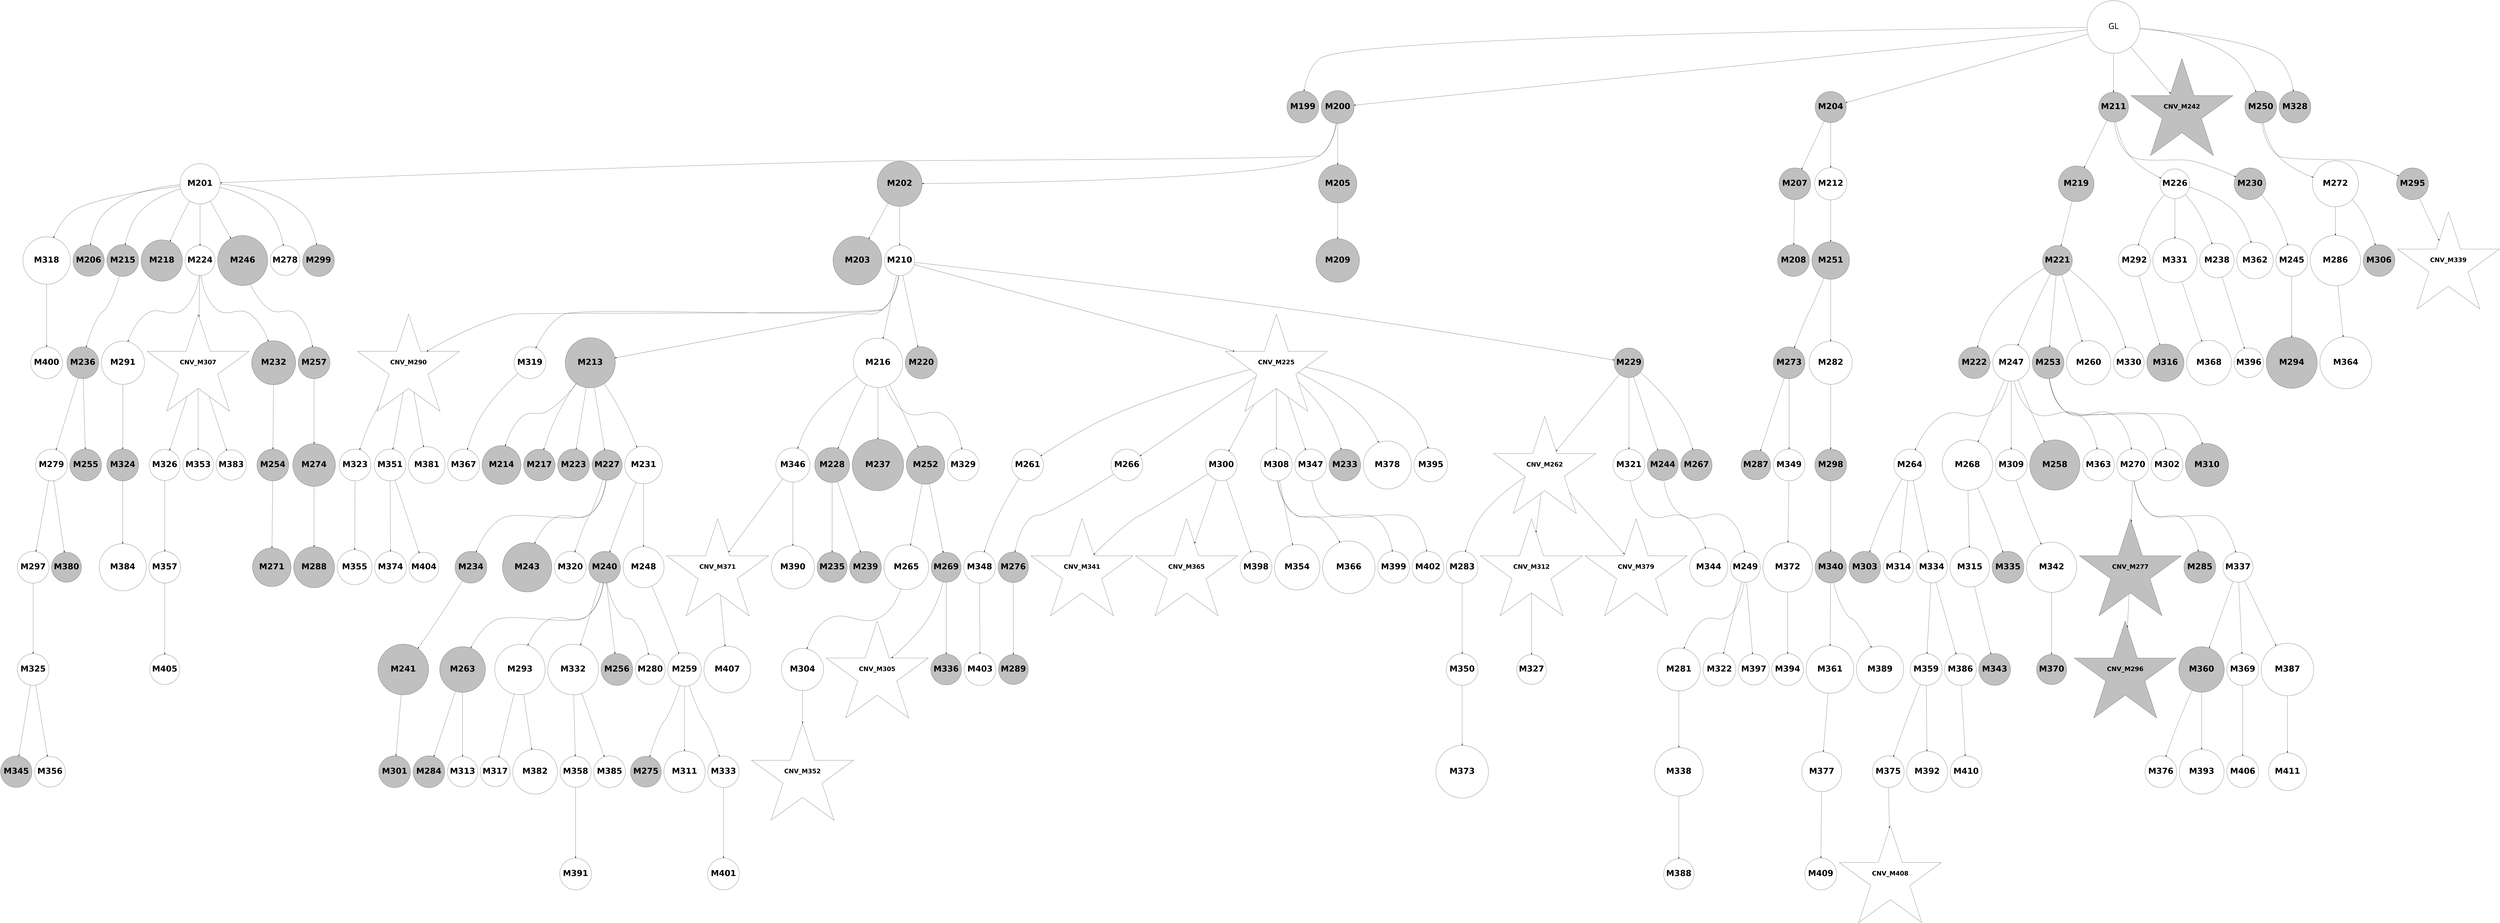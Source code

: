 digraph G { 
256 -> 273;
259 -> 276;
261 -> 277;
261 -> 313;
261 -> 335;
263 -> 350;
264 -> 285;
264 -> 314;
264 -> 381;
265 -> 286;
265 -> 315;
266 -> 305;
266 -> 316;
266 -> 336;
267 -> 306;
268 -> 278;
270 -> 317;
270 -> 337;
271 -> 307;
271 -> 338;
272 -> 279;
272 -> 287;
272 -> 339;
274 -> 288;
274 -> 308;
275 -> 289;
275 -> 351;
276 -> 290;
278 -> 291;
279 -> 298;
281 -> 299;
281 -> 382;
283 -> 340;
284 -> 300;
285 -> 352;
288 -> 366;
292 -> 325;
292 -> 353;
292 -> 383;
293 -> 326;
294 -> 318;
295 -> 319;
295 -> 384;
297 -> 341;
299 -> 327;
300 -> 342;
302 -> 343;
302 -> 367;
302 -> 400;
306 -> 354;
309 -> 328;
309 -> 355;
309 -> 385;
310 -> 356;
310 -> 368;
310 -> 401;
311 -> 344;
314 -> 329;
317 -> 345;
320 -> 402;
321 -> 369;
323 -> 346;
325 -> 357;
326 -> 386;
327 -> 347;
327 -> 358;
328 -> 359;
333 -> 370;
334 -> 360;
334 -> 387;
335 -> 403;
336 -> 361;
336 -> 388;
339 -> 362;
339 -> 371;
339 -> 389;
340 -> 390;
342 -> 363;
342 -> 391;
344 -> 372;
348 -> 373;
348 -> 392;
349 -> 404;
350 -> 405;
351 -> 374;
352 -> 375;
353 -> 376;
353 -> 406;
359 -> 407;
360 -> 393;
361 -> 377;
361 -> 394;
362 -> 378;
362 -> 395;
363 -> 379;
371 -> 408;
373 -> 409;
374 -> 396;
377 -> 410;
379 -> 411;
388 -> 412;
389 -> 413;
200 -> 201;
200 -> 202;
200 -> 206;
200 -> 213;
200 -> 244;
200 -> 252;
200 -> 330;
202 -> 203;
202 -> 204;
202 -> 207;
203 -> 208;
203 -> 217;
203 -> 220;
203 -> 226;
203 -> 248;
203 -> 280;
203 -> 301;
203 -> 320;
204 -> 205;
204 -> 212;
206 -> 209;
206 -> 214;
207 -> 211;
209 -> 210;
212 -> 215;
212 -> 218;
212 -> 222;
212 -> 227;
212 -> 231;
212 -> 292;
212 -> 321;
213 -> 221;
213 -> 228;
213 -> 232;
214 -> 253;
215 -> 216;
215 -> 219;
215 -> 225;
215 -> 229;
215 -> 233;
217 -> 238;
218 -> 230;
218 -> 239;
218 -> 254;
218 -> 331;
218 -> 348;
221 -> 223;
223 -> 224;
223 -> 249;
223 -> 255;
223 -> 262;
223 -> 332;
226 -> 234;
226 -> 293;
226 -> 309;
227 -> 235;
227 -> 263;
227 -> 268;
227 -> 302;
227 -> 310;
227 -> 349;
227 -> 380;
227 -> 397;
228 -> 240;
228 -> 294;
228 -> 333;
228 -> 364;
229 -> 236;
229 -> 245;
229 -> 322;
230 -> 237;
230 -> 241;
231 -> 246;
231 -> 264;
231 -> 269;
231 -> 323;
232 -> 247;
233 -> 242;
233 -> 250;
234 -> 256;
236 -> 243;
238 -> 257;
238 -> 281;
240 -> 398;
242 -> 258;
242 -> 265;
242 -> 282;
242 -> 295;
242 -> 334;
243 -> 303;
246 -> 251;
247 -> 296;
248 -> 259;
249 -> 260;
249 -> 266;
249 -> 270;
249 -> 311;
249 -> 365;
250 -> 261;
251 -> 283;
251 -> 324;
251 -> 399;
252 -> 274;
252 -> 297;
253 -> 275;
253 -> 284;
254 -> 267;
254 -> 271;
255 -> 272;
255 -> 304;
255 -> 312;
200 [label="GL" fontname="arial-bold" fontsize=56 width=5 height=5];
201 [shape=circle style=filled fillcolor=grey fontname="helvetica-bold" fontsize=56 label="M199" width=0.26 height=2 ];
202 [shape=circle style=filled fillcolor=grey fontname="helvetica-bold" fontsize=56 label="M200" width=3.11 height=2 ];
203 [shape=circle style=filled fillcolor=white fontname="helvetica-bold" fontsize=56 label="M201" width=3.82 height=2 ];
204 [shape=circle style=filled fillcolor=grey fontname="helvetica-bold" fontsize=56 label="M202" width=4.27 height=2 ];
205 [shape=circle style=filled fillcolor=grey fontname="helvetica-bold" fontsize=56 label="M203" width=4.63 height=2 ];
206 [shape=circle style=filled fillcolor=grey fontname="helvetica-bold" fontsize=56 label="M204" width=2.13 height=2 ];
207 [shape=circle style=filled fillcolor=grey fontname="helvetica-bold" fontsize=56 label="M205" width=3.63 height=2 ];
208 [shape=circle style=filled fillcolor=grey fontname="helvetica-bold" fontsize=56 label="M206" width=2.1 height=2 ];
209 [shape=circle style=filled fillcolor=grey fontname="helvetica-bold" fontsize=56 label="M207" width=1.44 height=2 ];
210 [shape=circle style=filled fillcolor=grey fontname="helvetica-bold" fontsize=56 label="M208" width=0.52 height=2 ];
211 [shape=circle style=filled fillcolor=grey fontname="helvetica-bold" fontsize=56 label="M209" width=4.12 height=2 ];
212 [shape=circle style=filled fillcolor=white fontname="helvetica-bold" fontsize=56 label="M210" width=2.43 height=2 ];
213 [shape=circle style=filled fillcolor=grey fontname="helvetica-bold" fontsize=56 label="M211" width=2.71 height=2 ];
214 [shape=circle style=filled fillcolor=white fontname="helvetica-bold" fontsize=56 label="M212" width=3.05 height=2 ];
215 [shape=circle style=filled fillcolor=grey fontname="helvetica-bold" fontsize=56 label="M213" width=4.75 height=2 ];
216 [shape=circle style=filled fillcolor=grey fontname="helvetica-bold" fontsize=56 label="M214" width=3.68 height=2 ];
217 [shape=circle style=filled fillcolor=grey fontname="helvetica-bold" fontsize=56 label="M215" width=1.21 height=2 ];
218 [shape=circle style=filled fillcolor=white fontname="helvetica-bold" fontsize=56 label="M216" width=4.68 height=2 ];
219 [shape=circle style=filled fillcolor=grey fontname="helvetica-bold" fontsize=56 label="M217" width=2.04 height=2 ];
220 [shape=circle style=filled fillcolor=grey fontname="helvetica-bold" fontsize=56 label="M218" width=3.92 height=2 ];
221 [shape=circle style=filled fillcolor=grey fontname="helvetica-bold" fontsize=56 label="M219" width=3.38 height=2 ];
222 [shape=circle style=filled fillcolor=grey fontname="helvetica-bold" fontsize=56 label="M220" width=3.04 height=2 ];
223 [shape=circle style=filled fillcolor=grey fontname="helvetica-bold" fontsize=56 label="M221" width=2.66 height=2 ];
224 [shape=circle style=filled fillcolor=grey fontname="helvetica-bold" fontsize=56 label="M222" width=2.99 height=2 ];
225 [shape=circle style=filled fillcolor=grey fontname="helvetica-bold" fontsize=56 label="M223" width=0.65 height=2 ];
226 [shape=circle style=filled fillcolor=white fontname="helvetica-bold" fontsize=56 label="M224" width=2.52 height=2 ];
227 [shape=star style=filled fillcolor=white fontname="helvetica-bold" fontsize=42 label="CNV_M225"];
228 [shape=circle style=filled fillcolor=white fontname="helvetica-bold" fontsize=56 label="M226" width=2.61 height=2 ];
229 [shape=circle style=filled fillcolor=grey fontname="helvetica-bold" fontsize=56 label="M227" width=2.86 height=2 ];
230 [shape=circle style=filled fillcolor=grey fontname="helvetica-bold" fontsize=56 label="M228" width=3.3 height=2 ];
231 [shape=circle style=filled fillcolor=grey fontname="helvetica-bold" fontsize=56 label="M229" width=2.76 height=2 ];
232 [shape=circle style=filled fillcolor=grey fontname="helvetica-bold" fontsize=56 label="M230" width=1.71 height=2 ];
233 [shape=circle style=filled fillcolor=white fontname="helvetica-bold" fontsize=56 label="M231" width=3.56 height=2 ];
234 [shape=circle style=filled fillcolor=grey fontname="helvetica-bold" fontsize=56 label="M232" width=4.17 height=2 ];
235 [shape=circle style=filled fillcolor=grey fontname="helvetica-bold" fontsize=56 label="M233" width=1.28 height=2 ];
236 [shape=circle style=filled fillcolor=grey fontname="helvetica-bold" fontsize=56 label="M234" width=1.77 height=2 ];
237 [shape=circle style=filled fillcolor=grey fontname="helvetica-bold" fontsize=56 label="M235" width=2.55 height=2 ];
238 [shape=circle style=filled fillcolor=grey fontname="helvetica-bold" fontsize=56 label="M236" width=0.69 height=2 ];
239 [shape=circle style=filled fillcolor=grey fontname="helvetica-bold" fontsize=56 label="M237" width=4.88 height=2 ];
240 [shape=circle style=filled fillcolor=white fontname="helvetica-bold" fontsize=56 label="M238" width=3.27 height=2 ];
241 [shape=circle style=filled fillcolor=grey fontname="helvetica-bold" fontsize=56 label="M239" width=0.2 height=2 ];
242 [shape=circle style=filled fillcolor=grey fontname="helvetica-bold" fontsize=56 label="M240" width=0.53 height=2 ];
243 [shape=circle style=filled fillcolor=grey fontname="helvetica-bold" fontsize=56 label="M241" width=4.81 height=2 ];
244 [shape=star style=filled fillcolor=grey fontname="helvetica-bold" fontsize=42 label="CNV_M242"];
245 [shape=circle style=filled fillcolor=grey fontname="helvetica-bold" fontsize=56 label="M243" width=4.68 height=2 ];
246 [shape=circle style=filled fillcolor=grey fontname="helvetica-bold" fontsize=56 label="M244" width=2.22 height=2 ];
247 [shape=circle style=filled fillcolor=white fontname="helvetica-bold" fontsize=56 label="M245" width=0.56 height=2 ];
248 [shape=circle style=filled fillcolor=grey fontname="helvetica-bold" fontsize=56 label="M246" width=4.74 height=2 ];
249 [shape=circle style=filled fillcolor=white fontname="helvetica-bold" fontsize=56 label="M247" width=3.5 height=2 ];
250 [shape=circle style=filled fillcolor=white fontname="helvetica-bold" fontsize=56 label="M248" width=3.89 height=2 ];
251 [shape=circle style=filled fillcolor=white fontname="helvetica-bold" fontsize=56 label="M249" width=2.62 height=2 ];
252 [shape=circle style=filled fillcolor=grey fontname="helvetica-bold" fontsize=56 label="M250" width=1.63 height=2 ];
253 [shape=circle style=filled fillcolor=grey fontname="helvetica-bold" fontsize=56 label="M251" width=3.56 height=2 ];
254 [shape=circle style=filled fillcolor=grey fontname="helvetica-bold" fontsize=56 label="M252" width=3.64 height=2 ];
255 [shape=circle style=filled fillcolor=grey fontname="helvetica-bold" fontsize=56 label="M253" width=1.32 height=2 ];
256 [shape=circle style=filled fillcolor=grey fontname="helvetica-bold" fontsize=56 label="M254" width=0.16 height=2 ];
257 [shape=circle style=filled fillcolor=grey fontname="helvetica-bold" fontsize=56 label="M255" width=1.75 height=2 ];
258 [shape=circle style=filled fillcolor=grey fontname="helvetica-bold" fontsize=56 label="M256" width=1.28 height=2 ];
259 [shape=circle style=filled fillcolor=grey fontname="helvetica-bold" fontsize=56 label="M257" width=0.76 height=2 ];
260 [shape=circle style=filled fillcolor=grey fontname="helvetica-bold" fontsize=56 label="M258" width=4.76 height=2 ];
261 [shape=circle style=filled fillcolor=white fontname="helvetica-bold" fontsize=56 label="M259" width=3.17 height=2 ];
262 [shape=circle style=filled fillcolor=white fontname="helvetica-bold" fontsize=56 label="M260" width=4.2 height=2 ];
263 [shape=circle style=filled fillcolor=white fontname="helvetica-bold" fontsize=56 label="M261" width=1.82 height=2 ];
264 [shape=star style=filled fillcolor=white fontname="helvetica-bold" fontsize=42 label="CNV_M262"];
265 [shape=circle style=filled fillcolor=grey fontname="helvetica-bold" fontsize=56 label="M263" width=4.33 height=2 ];
266 [shape=circle style=filled fillcolor=white fontname="helvetica-bold" fontsize=56 label="M264" width=1.37 height=2 ];
267 [shape=circle style=filled fillcolor=white fontname="helvetica-bold" fontsize=56 label="M265" width=4.24 height=2 ];
268 [shape=circle style=filled fillcolor=white fontname="helvetica-bold" fontsize=56 label="M266" width=0.42 height=2 ];
269 [shape=circle style=filled fillcolor=grey fontname="helvetica-bold" fontsize=56 label="M267" width=2.1 height=2 ];
270 [shape=circle style=filled fillcolor=white fontname="helvetica-bold" fontsize=56 label="M268" width=4.79 height=2 ];
271 [shape=circle style=filled fillcolor=grey fontname="helvetica-bold" fontsize=56 label="M269" width=2.62 height=2 ];
272 [shape=circle style=filled fillcolor=white fontname="helvetica-bold" fontsize=56 label="M270" width=0.78 height=2 ];
273 [shape=circle style=filled fillcolor=grey fontname="helvetica-bold" fontsize=56 label="M271" width=3.65 height=2 ];
274 [shape=circle style=filled fillcolor=white fontname="helvetica-bold" fontsize=56 label="M272" width=4.36 height=2 ];
275 [shape=circle style=filled fillcolor=grey fontname="helvetica-bold" fontsize=56 label="M273" width=1.51 height=2 ];
276 [shape=circle style=filled fillcolor=grey fontname="helvetica-bold" fontsize=56 label="M274" width=4.04 height=2 ];
277 [shape=circle style=filled fillcolor=grey fontname="helvetica-bold" fontsize=56 label="M275" width=2.23 height=2 ];
278 [shape=circle style=filled fillcolor=grey fontname="helvetica-bold" fontsize=56 label="M276" width=2.34 height=2 ];
279 [shape=star style=filled fillcolor=grey fontname="helvetica-bold" fontsize=42 label="CNV_M277"];
280 [shape=circle style=filled fillcolor=white fontname="helvetica-bold" fontsize=56 label="M278" width=2.67 height=2 ];
281 [shape=circle style=filled fillcolor=white fontname="helvetica-bold" fontsize=56 label="M279" width=0.63 height=2 ];
282 [shape=circle style=filled fillcolor=white fontname="helvetica-bold" fontsize=56 label="M280" width=2.62 height=2 ];
283 [shape=circle style=filled fillcolor=white fontname="helvetica-bold" fontsize=56 label="M281" width=4.07 height=2 ];
284 [shape=circle style=filled fillcolor=white fontname="helvetica-bold" fontsize=56 label="M282" width=4.09 height=2 ];
285 [shape=circle style=filled fillcolor=white fontname="helvetica-bold" fontsize=56 label="M283" width=1.98 height=2 ];
286 [shape=circle style=filled fillcolor=grey fontname="helvetica-bold" fontsize=56 label="M284" width=0.21 height=2 ];
287 [shape=circle style=filled fillcolor=grey fontname="helvetica-bold" fontsize=56 label="M285" width=1.67 height=2 ];
288 [shape=circle style=filled fillcolor=white fontname="helvetica-bold" fontsize=56 label="M286" width=4.78 height=2 ];
289 [shape=circle style=filled fillcolor=grey fontname="helvetica-bold" fontsize=56 label="M287" width=2.77 height=2 ];
290 [shape=circle style=filled fillcolor=grey fontname="helvetica-bold" fontsize=56 label="M288" width=3.88 height=2 ];
291 [shape=circle style=filled fillcolor=grey fontname="helvetica-bold" fontsize=56 label="M289" width=2.61 height=2 ];
292 [shape=star style=filled fillcolor=white fontname="helvetica-bold" fontsize=42 label="CNV_M290"];
293 [shape=circle style=filled fillcolor=white fontname="helvetica-bold" fontsize=56 label="M291" width=4.1 height=2 ];
294 [shape=circle style=filled fillcolor=white fontname="helvetica-bold" fontsize=56 label="M292" width=1.63 height=2 ];
295 [shape=circle style=filled fillcolor=white fontname="helvetica-bold" fontsize=56 label="M293" width=4.78 height=2 ];
296 [shape=circle style=filled fillcolor=grey fontname="helvetica-bold" fontsize=56 label="M294" width=4.83 height=2 ];
297 [shape=circle style=filled fillcolor=grey fontname="helvetica-bold" fontsize=56 label="M295" width=0.29 height=2 ];
298 [shape=star style=filled fillcolor=grey fontname="helvetica-bold" fontsize=42 label="CNV_M296"];
299 [shape=circle style=filled fillcolor=white fontname="helvetica-bold" fontsize=56 label="M297" width=0.71 height=2 ];
300 [shape=circle style=filled fillcolor=grey fontname="helvetica-bold" fontsize=56 label="M298" width=1.52 height=2 ];
301 [shape=circle style=filled fillcolor=grey fontname="helvetica-bold" fontsize=56 label="M299" width=1.05 height=2 ];
302 [shape=circle style=filled fillcolor=white fontname="helvetica-bold" fontsize=56 label="M300" width=2.97 height=2 ];
303 [shape=circle style=filled fillcolor=grey fontname="helvetica-bold" fontsize=56 label="M301" width=1.31 height=2 ];
304 [shape=circle style=filled fillcolor=white fontname="helvetica-bold" fontsize=56 label="M302" width=1.06 height=2 ];
305 [shape=circle style=filled fillcolor=grey fontname="helvetica-bold" fontsize=56 label="M303" width=0.32 height=2 ];
306 [shape=circle style=filled fillcolor=white fontname="helvetica-bold" fontsize=56 label="M304" width=3.98 height=2 ];
307 [shape=star style=filled fillcolor=white fontname="helvetica-bold" fontsize=42 label="CNV_M305"];
308 [shape=circle style=filled fillcolor=grey fontname="helvetica-bold" fontsize=56 label="M306" width=0.59 height=2 ];
309 [shape=star style=filled fillcolor=white fontname="helvetica-bold" fontsize=42 label="CNV_M307"];
310 [shape=circle style=filled fillcolor=white fontname="helvetica-bold" fontsize=56 label="M308" width=0.86 height=2 ];
311 [shape=circle style=filled fillcolor=white fontname="helvetica-bold" fontsize=56 label="M309" width=2 height=2 ];
312 [shape=circle style=filled fillcolor=grey fontname="helvetica-bold" fontsize=56 label="M310" width=4.07 height=2 ];
313 [shape=circle style=filled fillcolor=white fontname="helvetica-bold" fontsize=56 label="M311" width=3.91 height=2 ];
314 [shape=star style=filled fillcolor=white fontname="helvetica-bold" fontsize=42 label="CNV_M312"];
315 [shape=circle style=filled fillcolor=white fontname="helvetica-bold" fontsize=56 label="M313" width=2.88 height=2 ];
316 [shape=circle style=filled fillcolor=white fontname="helvetica-bold" fontsize=56 label="M314" width=2.46 height=2 ];
317 [shape=circle style=filled fillcolor=white fontname="helvetica-bold" fontsize=56 label="M315" width=3.75 height=2 ];
318 [shape=circle style=filled fillcolor=grey fontname="helvetica-bold" fontsize=56 label="M316" width=3.53 height=2 ];
319 [shape=circle style=filled fillcolor=white fontname="helvetica-bold" fontsize=56 label="M317" width=2.61 height=2 ];
320 [shape=circle style=filled fillcolor=white fontname="helvetica-bold" fontsize=56 label="M318" width=4.5 height=2 ];
321 [shape=circle style=filled fillcolor=white fontname="helvetica-bold" fontsize=56 label="M319" width=1.26 height=2 ];
322 [shape=circle style=filled fillcolor=white fontname="helvetica-bold" fontsize=56 label="M320" width=0.64 height=2 ];
323 [shape=circle style=filled fillcolor=white fontname="helvetica-bold" fontsize=56 label="M321" width=0.3 height=2 ];
324 [shape=circle style=filled fillcolor=white fontname="helvetica-bold" fontsize=56 label="M322" width=3.11 height=2 ];
325 [shape=circle style=filled fillcolor=white fontname="helvetica-bold" fontsize=56 label="M323" width=0.92 height=2 ];
326 [shape=circle style=filled fillcolor=grey fontname="helvetica-bold" fontsize=56 label="M324" width=1.56 height=2 ];
327 [shape=circle style=filled fillcolor=white fontname="helvetica-bold" fontsize=56 label="M325" width=1.33 height=2 ];
328 [shape=circle style=filled fillcolor=white fontname="helvetica-bold" fontsize=56 label="M326" width=2.93 height=2 ];
329 [shape=circle style=filled fillcolor=white fontname="helvetica-bold" fontsize=56 label="M327" width=2.71 height=2 ];
330 [shape=circle style=filled fillcolor=grey fontname="helvetica-bold" fontsize=56 label="M328" width=1.88 height=2 ];
331 [shape=circle style=filled fillcolor=white fontname="helvetica-bold" fontsize=56 label="M329" width=1.81 height=2 ];
332 [shape=circle style=filled fillcolor=white fontname="helvetica-bold" fontsize=56 label="M330" width=2.27 height=2 ];
333 [shape=circle style=filled fillcolor=white fontname="helvetica-bold" fontsize=56 label="M331" width=4.19 height=2 ];
334 [shape=circle style=filled fillcolor=white fontname="helvetica-bold" fontsize=56 label="M332" width=4.8 height=2 ];
335 [shape=circle style=filled fillcolor=white fontname="helvetica-bold" fontsize=56 label="M333" width=2.05 height=2 ];
336 [shape=circle style=filled fillcolor=white fontname="helvetica-bold" fontsize=56 label="M334" width=2.09 height=2 ];
337 [shape=circle style=filled fillcolor=grey fontname="helvetica-bold" fontsize=56 label="M335" width=1.65 height=2 ];
338 [shape=circle style=filled fillcolor=grey fontname="helvetica-bold" fontsize=56 label="M336" width=2.24 height=2 ];
339 [shape=circle style=filled fillcolor=white fontname="helvetica-bold" fontsize=56 label="M337" width=2.47 height=2 ];
340 [shape=circle style=filled fillcolor=white fontname="helvetica-bold" fontsize=56 label="M338" width=4.6 height=2 ];
341 [shape=star style=filled fillcolor=white fontname="helvetica-bold" fontsize=42 label="CNV_M339"];
342 [shape=circle style=filled fillcolor=grey fontname="helvetica-bold" fontsize=56 label="M340" width=2.05 height=2 ];
343 [shape=star style=filled fillcolor=white fontname="helvetica-bold" fontsize=42 label="CNV_M341"];
344 [shape=circle style=filled fillcolor=white fontname="helvetica-bold" fontsize=56 label="M342" width=4.76 height=2 ];
345 [shape=circle style=filled fillcolor=grey fontname="helvetica-bold" fontsize=56 label="M343" width=0.08 height=2 ];
346 [shape=circle style=filled fillcolor=white fontname="helvetica-bold" fontsize=56 label="M344" width=3.61 height=2 ];
347 [shape=circle style=filled fillcolor=grey fontname="helvetica-bold" fontsize=56 label="M345" width=2.05 height=2 ];
348 [shape=circle style=filled fillcolor=white fontname="helvetica-bold" fontsize=56 label="M346" width=3.23 height=2 ];
349 [shape=circle style=filled fillcolor=white fontname="helvetica-bold" fontsize=56 label="M347" width=1.18 height=2 ];
350 [shape=circle style=filled fillcolor=white fontname="helvetica-bold" fontsize=56 label="M348" width=1.31 height=2 ];
351 [shape=circle style=filled fillcolor=white fontname="helvetica-bold" fontsize=56 label="M349" width=0.21 height=2 ];
352 [shape=circle style=filled fillcolor=white fontname="helvetica-bold" fontsize=56 label="M350" width=0.18 height=2 ];
353 [shape=circle style=filled fillcolor=white fontname="helvetica-bold" fontsize=56 label="M351" width=1.01 height=2 ];
354 [shape=star style=filled fillcolor=white fontname="helvetica-bold" fontsize=42 label="CNV_M352"];
355 [shape=circle style=filled fillcolor=white fontname="helvetica-bold" fontsize=56 label="M353" width=2.9 height=2 ];
356 [shape=circle style=filled fillcolor=white fontname="helvetica-bold" fontsize=56 label="M354" width=4.3 height=2 ];
357 [shape=circle style=filled fillcolor=white fontname="helvetica-bold" fontsize=56 label="M355" width=3.3 height=2 ];
358 [shape=circle style=filled fillcolor=white fontname="helvetica-bold" fontsize=56 label="M356" width=2.27 height=2 ];
359 [shape=circle style=filled fillcolor=white fontname="helvetica-bold" fontsize=56 label="M357" width=1.55 height=2 ];
360 [shape=circle style=filled fillcolor=white fontname="helvetica-bold" fontsize=56 label="M358" width=2.13 height=2 ];
361 [shape=circle style=filled fillcolor=white fontname="helvetica-bold" fontsize=56 label="M359" width=1.44 height=2 ];
362 [shape=circle style=filled fillcolor=grey fontname="helvetica-bold" fontsize=56 label="M360" width=4.31 height=2 ];
363 [shape=circle style=filled fillcolor=white fontname="helvetica-bold" fontsize=56 label="M361" width=4.51 height=2 ];
364 [shape=circle style=filled fillcolor=white fontname="helvetica-bold" fontsize=56 label="M362" width=3.46 height=2 ];
365 [shape=circle style=filled fillcolor=white fontname="helvetica-bold" fontsize=56 label="M363" width=1.35 height=2 ];
366 [shape=circle style=filled fillcolor=white fontname="helvetica-bold" fontsize=56 label="M364" width=4.92 height=2 ];
367 [shape=star style=filled fillcolor=white fontname="helvetica-bold" fontsize=42 label="CNV_M365"];
368 [shape=circle style=filled fillcolor=white fontname="helvetica-bold" fontsize=56 label="M366" width=4.98 height=2 ];
369 [shape=circle style=filled fillcolor=white fontname="helvetica-bold" fontsize=56 label="M367" width=0.52 height=2 ];
370 [shape=circle style=filled fillcolor=white fontname="helvetica-bold" fontsize=56 label="M368" width=4.25 height=2 ];
371 [shape=circle style=filled fillcolor=white fontname="helvetica-bold" fontsize=56 label="M369" width=0.9 height=2 ];
372 [shape=circle style=filled fillcolor=grey fontname="helvetica-bold" fontsize=56 label="M370" width=2.48 height=2 ];
373 [shape=star style=filled fillcolor=white fontname="helvetica-bold" fontsize=42 label="CNV_M371"];
374 [shape=circle style=filled fillcolor=white fontname="helvetica-bold" fontsize=56 label="M372" width=4.7 height=2 ];
375 [shape=circle style=filled fillcolor=white fontname="helvetica-bold" fontsize=56 label="M373" width=4.99 height=2 ];
376 [shape=circle style=filled fillcolor=white fontname="helvetica-bold" fontsize=56 label="M374" width=0.56 height=2 ];
377 [shape=circle style=filled fillcolor=white fontname="helvetica-bold" fontsize=56 label="M375" width=0.32 height=2 ];
378 [shape=circle style=filled fillcolor=white fontname="helvetica-bold" fontsize=56 label="M376" width=1.4 height=2 ];
379 [shape=circle style=filled fillcolor=white fontname="helvetica-bold" fontsize=56 label="M377" width=3.78 height=2 ];
380 [shape=circle style=filled fillcolor=white fontname="helvetica-bold" fontsize=56 label="M378" width=4.56 height=2 ];
381 [shape=star style=filled fillcolor=white fontname="helvetica-bold" fontsize=42 label="CNV_M379"];
382 [shape=circle style=filled fillcolor=grey fontname="helvetica-bold" fontsize=56 label="M380" width=2.83 height=2 ];
383 [shape=circle style=filled fillcolor=white fontname="helvetica-bold" fontsize=56 label="M381" width=3.47 height=2 ];
384 [shape=circle style=filled fillcolor=white fontname="helvetica-bold" fontsize=56 label="M382" width=4.24 height=2 ];
385 [shape=circle style=filled fillcolor=white fontname="helvetica-bold" fontsize=56 label="M383" width=2.4 height=2 ];
386 [shape=circle style=filled fillcolor=white fontname="helvetica-bold" fontsize=56 label="M384" width=4.47 height=2 ];
387 [shape=circle style=filled fillcolor=white fontname="helvetica-bold" fontsize=56 label="M385" width=1.19 height=2 ];
388 [shape=circle style=filled fillcolor=white fontname="helvetica-bold" fontsize=56 label="M386" width=1.66 height=2 ];
389 [shape=circle style=filled fillcolor=white fontname="helvetica-bold" fontsize=56 label="M387" width=4.99 height=2 ];
390 [shape=circle style=filled fillcolor=white fontname="helvetica-bold" fontsize=56 label="M388" width=2.88 height=2 ];
391 [shape=circle style=filled fillcolor=white fontname="helvetica-bold" fontsize=56 label="M389" width=4.47 height=2 ];
392 [shape=circle style=filled fillcolor=white fontname="helvetica-bold" fontsize=56 label="M390" width=4.1 height=2 ];
393 [shape=circle style=filled fillcolor=white fontname="helvetica-bold" fontsize=56 label="M391" width=1.14 height=2 ];
394 [shape=circle style=filled fillcolor=white fontname="helvetica-bold" fontsize=56 label="M392" width=3.89 height=2 ];
395 [shape=circle style=filled fillcolor=white fontname="helvetica-bold" fontsize=56 label="M393" width=4.23 height=2 ];
396 [shape=circle style=filled fillcolor=white fontname="helvetica-bold" fontsize=56 label="M394" width=0.29 height=2 ];
397 [shape=circle style=filled fillcolor=white fontname="helvetica-bold" fontsize=56 label="M395" width=3.18 height=2 ];
398 [shape=circle style=filled fillcolor=white fontname="helvetica-bold" fontsize=56 label="M396" width=2.8 height=2 ];
399 [shape=circle style=filled fillcolor=white fontname="helvetica-bold" fontsize=56 label="M397" width=2.21 height=2 ];
400 [shape=circle style=filled fillcolor=white fontname="helvetica-bold" fontsize=56 label="M398" width=0.55 height=2 ];
401 [shape=circle style=filled fillcolor=white fontname="helvetica-bold" fontsize=56 label="M399" width=0.6 height=2 ];
402 [shape=circle style=filled fillcolor=white fontname="helvetica-bold" fontsize=56 label="M400" width=0.83 height=2 ];
403 [shape=circle style=filled fillcolor=white fontname="helvetica-bold" fontsize=56 label="M401" width=0.71 height=2 ];
404 [shape=circle style=filled fillcolor=white fontname="helvetica-bold" fontsize=56 label="M402" width=0.4 height=2 ];
405 [shape=circle style=filled fillcolor=white fontname="helvetica-bold" fontsize=56 label="M403" width=1.43 height=2 ];
406 [shape=circle style=filled fillcolor=white fontname="helvetica-bold" fontsize=56 label="M404" width=2.6 height=2 ];
407 [shape=circle style=filled fillcolor=white fontname="helvetica-bold" fontsize=56 label="M405" width=2.55 height=2 ];
408 [shape=circle style=filled fillcolor=white fontname="helvetica-bold" fontsize=56 label="M406" width=1.1 height=2 ];
409 [shape=circle style=filled fillcolor=white fontname="helvetica-bold" fontsize=56 label="M407" width=4.43 height=2 ];
410 [shape=star style=filled fillcolor=white fontname="helvetica-bold" fontsize=42 label="CNV_M408"];
411 [shape=circle style=filled fillcolor=white fontname="helvetica-bold" fontsize=56 label="M409" width=3.02 height=2 ];
412 [shape=circle style=filled fillcolor=white fontname="helvetica-bold" fontsize=56 label="M410" width=0.39 height=2 ];
413 [shape=circle style=filled fillcolor=white fontname="helvetica-bold" fontsize=56 label="M411" width=3.58 height=2 ];
}